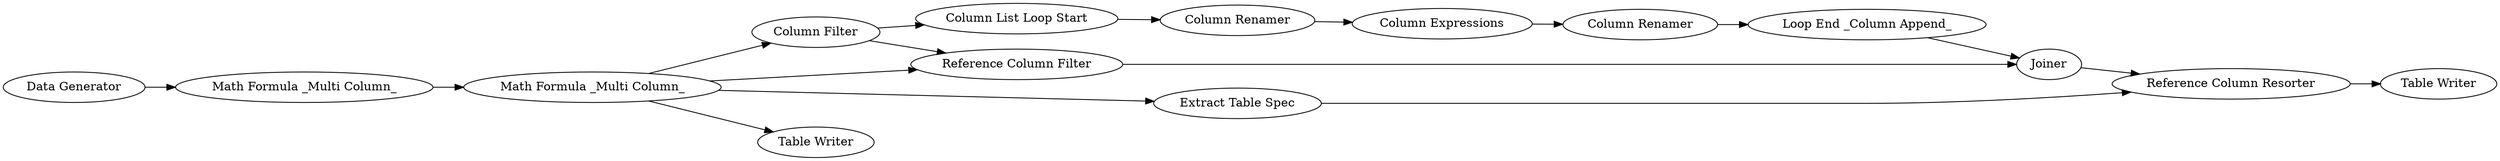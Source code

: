digraph {
	1 [label="Data Generator"]
	3 [label="Column Filter"]
	4 [label="Column List Loop Start"]
	5 [label="Column Renamer"]
	6 [label="Column Expressions"]
	8 [label="Column Renamer"]
	9 [label="Loop End _Column Append_"]
	10 [label="Math Formula _Multi Column_"]
	11 [label="Math Formula _Multi Column_"]
	12 [label="Reference Column Resorter"]
	13 [label="Reference Column Filter"]
	14 [label=Joiner]
	15 [label="Extract Table Spec"]
	16 [label="Table Writer"]
	17 [label="Table Writer"]
	1 -> 11
	3 -> 4
	3 -> 13
	4 -> 5
	5 -> 6
	6 -> 8
	8 -> 9
	9 -> 14
	10 -> 15
	10 -> 13
	10 -> 3
	10 -> 16
	11 -> 10
	12 -> 17
	13 -> 14
	14 -> 12
	15 -> 12
	rankdir=LR
}
